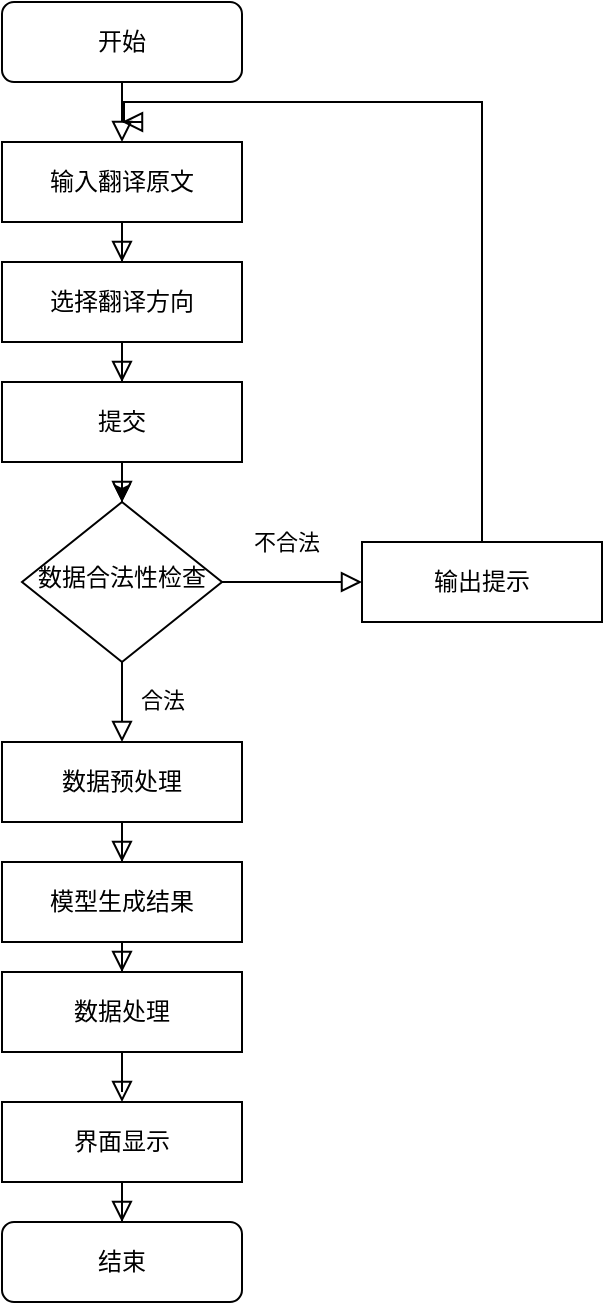 <mxfile version="21.3.2" type="github" pages="4">
  <diagram id="C5RBs43oDa-KdzZeNtuy" name="Page-1">
    <mxGraphModel dx="611" dy="836" grid="1" gridSize="10" guides="1" tooltips="1" connect="1" arrows="1" fold="1" page="1" pageScale="1" pageWidth="827" pageHeight="1169" math="0" shadow="0">
      <root>
        <mxCell id="WIyWlLk6GJQsqaUBKTNV-0" />
        <mxCell id="WIyWlLk6GJQsqaUBKTNV-1" parent="WIyWlLk6GJQsqaUBKTNV-0" />
        <mxCell id="1wpc4b6oKfYbPvFzZ_pv-2" value="" style="edgeStyle=orthogonalEdgeStyle;rounded=0;orthogonalLoop=1;jettySize=auto;html=1;labelBackgroundColor=none;endArrow=block;endFill=0;endSize=8;strokeWidth=1;shadow=0;" edge="1" parent="WIyWlLk6GJQsqaUBKTNV-1" source="WIyWlLk6GJQsqaUBKTNV-3" target="1wpc4b6oKfYbPvFzZ_pv-1">
          <mxGeometry relative="1" as="geometry" />
        </mxCell>
        <mxCell id="WIyWlLk6GJQsqaUBKTNV-3" value="&lt;font face=&quot;Verdana&quot;&gt;开始&lt;/font&gt;" style="rounded=1;whiteSpace=wrap;html=1;fontSize=12;glass=0;strokeWidth=1;shadow=0;" parent="WIyWlLk6GJQsqaUBKTNV-1" vertex="1">
          <mxGeometry x="160" y="80" width="120" height="40" as="geometry" />
        </mxCell>
        <mxCell id="WIyWlLk6GJQsqaUBKTNV-8" value="合法" style="rounded=0;html=1;jettySize=auto;orthogonalLoop=1;fontSize=11;endArrow=block;endFill=0;endSize=8;strokeWidth=1;shadow=0;labelBackgroundColor=none;edgeStyle=orthogonalEdgeStyle;entryX=0.5;entryY=0;entryDx=0;entryDy=0;" parent="WIyWlLk6GJQsqaUBKTNV-1" source="WIyWlLk6GJQsqaUBKTNV-10" target="1wpc4b6oKfYbPvFzZ_pv-11" edge="1">
          <mxGeometry x="-0.059" y="20" relative="1" as="geometry">
            <mxPoint as="offset" />
          </mxGeometry>
        </mxCell>
        <mxCell id="WIyWlLk6GJQsqaUBKTNV-9" value="不合法" style="edgeStyle=orthogonalEdgeStyle;rounded=0;html=1;jettySize=auto;orthogonalLoop=1;fontSize=11;endArrow=block;endFill=0;endSize=8;strokeWidth=1;shadow=0;labelBackgroundColor=none;" parent="WIyWlLk6GJQsqaUBKTNV-1" source="WIyWlLk6GJQsqaUBKTNV-10" target="WIyWlLk6GJQsqaUBKTNV-12" edge="1">
          <mxGeometry x="-0.091" y="20" relative="1" as="geometry">
            <mxPoint as="offset" />
          </mxGeometry>
        </mxCell>
        <mxCell id="WIyWlLk6GJQsqaUBKTNV-10" value="&lt;font face=&quot;Verdana&quot;&gt;数据合法性检查&lt;/font&gt;" style="rhombus;whiteSpace=wrap;html=1;shadow=0;fontFamily=Helvetica;fontSize=12;align=center;strokeWidth=1;spacing=6;spacingTop=-4;" parent="WIyWlLk6GJQsqaUBKTNV-1" vertex="1">
          <mxGeometry x="170" y="330" width="100" height="80" as="geometry" />
        </mxCell>
        <mxCell id="WIyWlLk6GJQsqaUBKTNV-11" value="&lt;font face=&quot;Verdana&quot;&gt;结束&lt;/font&gt;" style="rounded=1;whiteSpace=wrap;html=1;fontSize=12;glass=0;strokeWidth=1;shadow=0;" parent="WIyWlLk6GJQsqaUBKTNV-1" vertex="1">
          <mxGeometry x="160" y="690" width="120" height="40" as="geometry" />
        </mxCell>
        <mxCell id="1wpc4b6oKfYbPvFzZ_pv-21" style="edgeStyle=orthogonalEdgeStyle;rounded=0;orthogonalLoop=1;jettySize=auto;html=1;labelBackgroundColor=none;endArrow=block;endFill=0;endSize=8;strokeWidth=1;shadow=0;" edge="1" parent="WIyWlLk6GJQsqaUBKTNV-1" source="WIyWlLk6GJQsqaUBKTNV-12">
          <mxGeometry relative="1" as="geometry">
            <mxPoint x="220" y="140" as="targetPoint" />
            <Array as="points">
              <mxPoint x="400" y="130" />
              <mxPoint x="221" y="130" />
              <mxPoint x="221" y="140" />
            </Array>
          </mxGeometry>
        </mxCell>
        <mxCell id="WIyWlLk6GJQsqaUBKTNV-12" value="输出提示" style="rounded=0;whiteSpace=wrap;html=1;fontSize=12;glass=0;strokeWidth=1;shadow=0;" parent="WIyWlLk6GJQsqaUBKTNV-1" vertex="1">
          <mxGeometry x="340" y="350" width="120" height="40" as="geometry" />
        </mxCell>
        <mxCell id="1wpc4b6oKfYbPvFzZ_pv-8" value="" style="edgeStyle=orthogonalEdgeStyle;rounded=0;orthogonalLoop=1;jettySize=auto;html=1;labelBackgroundColor=none;endArrow=block;endFill=0;endSize=8;strokeWidth=1;shadow=0;" edge="1" parent="WIyWlLk6GJQsqaUBKTNV-1" source="1wpc4b6oKfYbPvFzZ_pv-1" target="1wpc4b6oKfYbPvFzZ_pv-3">
          <mxGeometry relative="1" as="geometry" />
        </mxCell>
        <mxCell id="1wpc4b6oKfYbPvFzZ_pv-1" value="&lt;font face=&quot;Verdana&quot;&gt;输入翻译原文&lt;/font&gt;" style="rounded=0;whiteSpace=wrap;html=1;" vertex="1" parent="WIyWlLk6GJQsqaUBKTNV-1">
          <mxGeometry x="160" y="150" width="120" height="40" as="geometry" />
        </mxCell>
        <mxCell id="1wpc4b6oKfYbPvFzZ_pv-9" value="" style="edgeStyle=orthogonalEdgeStyle;rounded=0;orthogonalLoop=1;jettySize=auto;html=1;labelBackgroundColor=none;endArrow=block;endFill=0;endSize=8;strokeWidth=1;shadow=0;" edge="1" parent="WIyWlLk6GJQsqaUBKTNV-1" source="1wpc4b6oKfYbPvFzZ_pv-3" target="1wpc4b6oKfYbPvFzZ_pv-4">
          <mxGeometry relative="1" as="geometry" />
        </mxCell>
        <mxCell id="1wpc4b6oKfYbPvFzZ_pv-3" value="&lt;font face=&quot;Verdana&quot;&gt;选择翻译方向&lt;/font&gt;" style="rounded=0;whiteSpace=wrap;html=1;" vertex="1" parent="WIyWlLk6GJQsqaUBKTNV-1">
          <mxGeometry x="160" y="210" width="120" height="40" as="geometry" />
        </mxCell>
        <mxCell id="1wpc4b6oKfYbPvFzZ_pv-10" value="" style="edgeStyle=orthogonalEdgeStyle;rounded=0;orthogonalLoop=1;jettySize=auto;html=1;" edge="1" parent="WIyWlLk6GJQsqaUBKTNV-1" source="1wpc4b6oKfYbPvFzZ_pv-4" target="WIyWlLk6GJQsqaUBKTNV-10">
          <mxGeometry relative="1" as="geometry" />
        </mxCell>
        <mxCell id="1wpc4b6oKfYbPvFzZ_pv-12" value="" style="edgeStyle=orthogonalEdgeStyle;rounded=0;orthogonalLoop=1;jettySize=auto;html=1;labelBackgroundColor=none;endArrow=block;endFill=0;endSize=8;strokeWidth=1;shadow=0;" edge="1" parent="WIyWlLk6GJQsqaUBKTNV-1" source="1wpc4b6oKfYbPvFzZ_pv-4" target="WIyWlLk6GJQsqaUBKTNV-10">
          <mxGeometry relative="1" as="geometry" />
        </mxCell>
        <mxCell id="1wpc4b6oKfYbPvFzZ_pv-4" value="&lt;font face=&quot;Verdana&quot;&gt;提交&lt;/font&gt;" style="rounded=0;whiteSpace=wrap;html=1;" vertex="1" parent="WIyWlLk6GJQsqaUBKTNV-1">
          <mxGeometry x="160" y="270" width="120" height="40" as="geometry" />
        </mxCell>
        <mxCell id="1wpc4b6oKfYbPvFzZ_pv-16" value="" style="edgeStyle=orthogonalEdgeStyle;rounded=0;orthogonalLoop=1;jettySize=auto;html=1;labelBackgroundColor=none;endArrow=block;endFill=0;endSize=8;strokeWidth=1;shadow=0;" edge="1" parent="WIyWlLk6GJQsqaUBKTNV-1" source="1wpc4b6oKfYbPvFzZ_pv-11" target="1wpc4b6oKfYbPvFzZ_pv-13">
          <mxGeometry relative="1" as="geometry" />
        </mxCell>
        <mxCell id="1wpc4b6oKfYbPvFzZ_pv-11" value="&lt;font face=&quot;Verdana&quot;&gt;数据预处理&lt;/font&gt;" style="rounded=0;whiteSpace=wrap;html=1;" vertex="1" parent="WIyWlLk6GJQsqaUBKTNV-1">
          <mxGeometry x="160" y="450" width="120" height="40" as="geometry" />
        </mxCell>
        <mxCell id="1wpc4b6oKfYbPvFzZ_pv-17" value="" style="edgeStyle=orthogonalEdgeStyle;rounded=0;orthogonalLoop=1;jettySize=auto;html=1;labelBackgroundColor=none;endArrow=block;endFill=0;endSize=8;strokeWidth=1;shadow=0;" edge="1" parent="WIyWlLk6GJQsqaUBKTNV-1" source="1wpc4b6oKfYbPvFzZ_pv-13" target="1wpc4b6oKfYbPvFzZ_pv-14">
          <mxGeometry relative="1" as="geometry" />
        </mxCell>
        <mxCell id="1wpc4b6oKfYbPvFzZ_pv-13" value="&lt;font face=&quot;Verdana&quot;&gt;模型生成结果&lt;/font&gt;" style="rounded=0;whiteSpace=wrap;html=1;" vertex="1" parent="WIyWlLk6GJQsqaUBKTNV-1">
          <mxGeometry x="160" y="510" width="120" height="40" as="geometry" />
        </mxCell>
        <mxCell id="1wpc4b6oKfYbPvFzZ_pv-18" value="" style="edgeStyle=orthogonalEdgeStyle;rounded=0;orthogonalLoop=1;jettySize=auto;html=1;labelBackgroundColor=none;endArrow=block;endFill=0;endSize=8;strokeWidth=1;shadow=0;" edge="1" parent="WIyWlLk6GJQsqaUBKTNV-1" source="1wpc4b6oKfYbPvFzZ_pv-14" target="1wpc4b6oKfYbPvFzZ_pv-15">
          <mxGeometry relative="1" as="geometry" />
        </mxCell>
        <mxCell id="1wpc4b6oKfYbPvFzZ_pv-14" value="&lt;font face=&quot;Verdana&quot;&gt;数据处理&lt;/font&gt;" style="rounded=0;whiteSpace=wrap;html=1;" vertex="1" parent="WIyWlLk6GJQsqaUBKTNV-1">
          <mxGeometry x="160" y="565" width="120" height="40" as="geometry" />
        </mxCell>
        <mxCell id="1wpc4b6oKfYbPvFzZ_pv-19" value="" style="edgeStyle=orthogonalEdgeStyle;rounded=0;orthogonalLoop=1;jettySize=auto;html=1;labelBackgroundColor=none;endArrow=block;endFill=0;endSize=8;strokeWidth=1;shadow=0;" edge="1" parent="WIyWlLk6GJQsqaUBKTNV-1" source="1wpc4b6oKfYbPvFzZ_pv-15" target="WIyWlLk6GJQsqaUBKTNV-11">
          <mxGeometry relative="1" as="geometry" />
        </mxCell>
        <mxCell id="1wpc4b6oKfYbPvFzZ_pv-15" value="&lt;font face=&quot;Verdana&quot;&gt;界面显示&lt;/font&gt;" style="rounded=0;whiteSpace=wrap;html=1;" vertex="1" parent="WIyWlLk6GJQsqaUBKTNV-1">
          <mxGeometry x="160" y="630" width="120" height="40" as="geometry" />
        </mxCell>
      </root>
    </mxGraphModel>
  </diagram>
  <diagram id="z-qYW6iaBbNT0ISXfdWd" name="第 2 页">
    <mxGraphModel dx="1571" dy="834" grid="1" gridSize="10" guides="1" tooltips="1" connect="1" arrows="1" fold="1" page="1" pageScale="1" pageWidth="827" pageHeight="1169" math="0" shadow="0">
      <root>
        <mxCell id="0" />
        <mxCell id="1" parent="0" />
        <mxCell id="cFAKbVm8DVI41iJE6gYe-1" value="" style="edgeStyle=orthogonalEdgeStyle;rounded=0;orthogonalLoop=1;jettySize=auto;html=1;labelBackgroundColor=none;endArrow=block;endFill=0;endSize=8;strokeWidth=1;shadow=0;" edge="1" parent="1" source="cFAKbVm8DVI41iJE6gYe-2" target="cFAKbVm8DVI41iJE6gYe-10">
          <mxGeometry relative="1" as="geometry" />
        </mxCell>
        <mxCell id="cFAKbVm8DVI41iJE6gYe-2" value="&lt;font face=&quot;Verdana&quot;&gt;开始&lt;/font&gt;" style="rounded=1;whiteSpace=wrap;html=1;fontSize=12;glass=0;strokeWidth=1;shadow=0;" vertex="1" parent="1">
          <mxGeometry x="450" y="100" width="120" height="40" as="geometry" />
        </mxCell>
        <mxCell id="cFAKbVm8DVI41iJE6gYe-3" value="Y" style="rounded=0;html=1;jettySize=auto;orthogonalLoop=1;fontSize=11;endArrow=block;endFill=0;endSize=8;strokeWidth=1;shadow=0;labelBackgroundColor=none;edgeStyle=orthogonalEdgeStyle;entryX=0.5;entryY=0;entryDx=0;entryDy=0;" edge="1" parent="1" source="cFAKbVm8DVI41iJE6gYe-5" target="cFAKbVm8DVI41iJE6gYe-17">
          <mxGeometry x="-0.733" y="20" relative="1" as="geometry">
            <mxPoint as="offset" />
          </mxGeometry>
        </mxCell>
        <mxCell id="cFAKbVm8DVI41iJE6gYe-4" value="N" style="edgeStyle=orthogonalEdgeStyle;rounded=0;html=1;jettySize=auto;orthogonalLoop=1;fontSize=11;endArrow=block;endFill=0;endSize=8;strokeWidth=1;shadow=0;labelBackgroundColor=none;" edge="1" parent="1" source="cFAKbVm8DVI41iJE6gYe-5" target="cFAKbVm8DVI41iJE6gYe-8">
          <mxGeometry x="-0.727" y="10" relative="1" as="geometry">
            <mxPoint as="offset" />
            <Array as="points">
              <mxPoint x="690" y="280" />
            </Array>
          </mxGeometry>
        </mxCell>
        <mxCell id="cFAKbVm8DVI41iJE6gYe-5" value="&lt;font face=&quot;Verdana&quot;&gt;获取内容成功&lt;/font&gt;" style="rhombus;whiteSpace=wrap;html=1;shadow=0;fontFamily=Helvetica;fontSize=12;align=center;strokeWidth=1;spacing=6;spacingTop=-4;" vertex="1" parent="1">
          <mxGeometry x="460" y="240" width="100" height="80" as="geometry" />
        </mxCell>
        <mxCell id="cFAKbVm8DVI41iJE6gYe-6" value="&lt;font face=&quot;Verdana&quot;&gt;结束&lt;/font&gt;" style="rounded=1;whiteSpace=wrap;html=1;fontSize=12;glass=0;strokeWidth=1;shadow=0;" vertex="1" parent="1">
          <mxGeometry x="310" y="630" width="120" height="40" as="geometry" />
        </mxCell>
        <mxCell id="cFAKbVm8DVI41iJE6gYe-8" value="抛出异常" style="rounded=0;whiteSpace=wrap;html=1;fontSize=12;glass=0;strokeWidth=1;shadow=0;" vertex="1" parent="1">
          <mxGeometry x="590" y="260" width="120" height="40" as="geometry" />
        </mxCell>
        <mxCell id="cFAKbVm8DVI41iJE6gYe-9" value="" style="edgeStyle=orthogonalEdgeStyle;rounded=0;orthogonalLoop=1;jettySize=auto;html=1;labelBackgroundColor=none;endArrow=block;endFill=0;endSize=8;strokeWidth=1;shadow=0;entryX=0.5;entryY=0;entryDx=0;entryDy=0;" edge="1" parent="1" source="cFAKbVm8DVI41iJE6gYe-10" target="cFAKbVm8DVI41iJE6gYe-5">
          <mxGeometry relative="1" as="geometry">
            <mxPoint x="510" y="230" as="targetPoint" />
          </mxGeometry>
        </mxCell>
        <mxCell id="cFAKbVm8DVI41iJE6gYe-10" value="&lt;font face=&quot;Verdana&quot;&gt;获取网页索引页面URL&lt;/font&gt;" style="rounded=0;whiteSpace=wrap;html=1;" vertex="1" parent="1">
          <mxGeometry x="450" y="170" width="120" height="40" as="geometry" />
        </mxCell>
        <mxCell id="cFAKbVm8DVI41iJE6gYe-17" value="&lt;font face=&quot;Verdana&quot;&gt;解析HTML页面&lt;/font&gt;" style="rounded=0;whiteSpace=wrap;html=1;" vertex="1" parent="1">
          <mxGeometry x="450" y="360" width="120" height="40" as="geometry" />
        </mxCell>
        <mxCell id="cFAKbVm8DVI41iJE6gYe-21" value="&lt;font face=&quot;Verdana&quot;&gt;保存语料数据URl，写入url.txt文件&lt;/font&gt;" style="rounded=0;whiteSpace=wrap;html=1;" vertex="1" parent="1">
          <mxGeometry x="310" y="450" width="120" height="40" as="geometry" />
        </mxCell>
        <mxCell id="oZKQpc4h-YveDZ9dTAUd-4" value="Y" style="rounded=0;html=1;jettySize=auto;orthogonalLoop=1;fontSize=11;endArrow=block;endFill=0;endSize=8;strokeWidth=1;shadow=0;labelBackgroundColor=none;edgeStyle=orthogonalEdgeStyle;entryX=1;entryY=0.5;entryDx=0;entryDy=0;" edge="1" parent="1" source="oZKQpc4h-YveDZ9dTAUd-6" target="cFAKbVm8DVI41iJE6gYe-21">
          <mxGeometry x="-0.733" y="20" relative="1" as="geometry">
            <mxPoint as="offset" />
            <mxPoint x="510" y="550" as="targetPoint" />
          </mxGeometry>
        </mxCell>
        <mxCell id="oZKQpc4h-YveDZ9dTAUd-5" value="N" style="edgeStyle=orthogonalEdgeStyle;rounded=0;html=1;jettySize=auto;orthogonalLoop=1;fontSize=11;endArrow=block;endFill=0;endSize=8;strokeWidth=1;shadow=0;labelBackgroundColor=none;" edge="1" parent="1" source="oZKQpc4h-YveDZ9dTAUd-6" target="oZKQpc4h-YveDZ9dTAUd-7">
          <mxGeometry x="-0.727" y="10" relative="1" as="geometry">
            <mxPoint as="offset" />
            <Array as="points">
              <mxPoint x="690" y="490" />
            </Array>
          </mxGeometry>
        </mxCell>
        <mxCell id="oZKQpc4h-YveDZ9dTAUd-6" value="&lt;font face=&quot;Verdana&quot;&gt;解析成功&lt;/font&gt;" style="rhombus;whiteSpace=wrap;html=1;shadow=0;fontFamily=Helvetica;fontSize=12;align=center;strokeWidth=1;spacing=6;spacingTop=-4;" vertex="1" parent="1">
          <mxGeometry x="460" y="430" width="100" height="80" as="geometry" />
        </mxCell>
        <mxCell id="oZKQpc4h-YveDZ9dTAUd-10" style="edgeStyle=orthogonalEdgeStyle;rounded=0;orthogonalLoop=1;jettySize=auto;html=1;entryX=1;entryY=0.5;entryDx=0;entryDy=0;labelBackgroundColor=none;endArrow=block;endFill=0;endSize=8;strokeWidth=1;shadow=0;" edge="1" parent="1" source="oZKQpc4h-YveDZ9dTAUd-7" target="cFAKbVm8DVI41iJE6gYe-17">
          <mxGeometry relative="1" as="geometry">
            <mxPoint x="650" y="380" as="targetPoint" />
            <Array as="points">
              <mxPoint x="650" y="380" />
            </Array>
          </mxGeometry>
        </mxCell>
        <mxCell id="oZKQpc4h-YveDZ9dTAUd-7" value="继续" style="rounded=0;whiteSpace=wrap;html=1;fontSize=12;glass=0;strokeWidth=1;shadow=0;" vertex="1" parent="1">
          <mxGeometry x="590" y="450" width="120" height="40" as="geometry" />
        </mxCell>
        <mxCell id="oZKQpc4h-YveDZ9dTAUd-8" value="" style="edgeStyle=orthogonalEdgeStyle;rounded=0;orthogonalLoop=1;jettySize=auto;html=1;labelBackgroundColor=none;endArrow=block;endFill=0;endSize=8;strokeWidth=1;shadow=0;entryX=0.5;entryY=0;entryDx=0;entryDy=0;exitX=0.5;exitY=1;exitDx=0;exitDy=0;" edge="1" parent="1" target="oZKQpc4h-YveDZ9dTAUd-6" source="cFAKbVm8DVI41iJE6gYe-17">
          <mxGeometry relative="1" as="geometry">
            <mxPoint x="510" y="420" as="sourcePoint" />
            <mxPoint x="510" y="440" as="targetPoint" />
          </mxGeometry>
        </mxCell>
        <mxCell id="oZKQpc4h-YveDZ9dTAUd-14" value="索引获取结束" style="rhombus;whiteSpace=wrap;html=1;shadow=0;fontFamily=Helvetica;fontSize=12;align=center;strokeWidth=1;spacing=6;spacingTop=-4;" vertex="1" parent="1">
          <mxGeometry x="320" y="520" width="100" height="80" as="geometry" />
        </mxCell>
        <mxCell id="oZKQpc4h-YveDZ9dTAUd-16" value="" style="edgeStyle=orthogonalEdgeStyle;rounded=0;orthogonalLoop=1;jettySize=auto;html=1;labelBackgroundColor=none;endArrow=block;endFill=0;endSize=8;strokeWidth=1;shadow=0;entryX=0.5;entryY=0;entryDx=0;entryDy=0;exitX=0.5;exitY=1;exitDx=0;exitDy=0;" edge="1" parent="1" target="oZKQpc4h-YveDZ9dTAUd-14" source="cFAKbVm8DVI41iJE6gYe-21">
          <mxGeometry relative="1" as="geometry">
            <mxPoint x="510" y="590" as="sourcePoint" />
            <mxPoint x="510" y="610" as="targetPoint" />
          </mxGeometry>
        </mxCell>
        <mxCell id="oZKQpc4h-YveDZ9dTAUd-18" value="N" style="edgeStyle=orthogonalEdgeStyle;rounded=0;html=1;jettySize=auto;orthogonalLoop=1;fontSize=11;endArrow=block;endFill=0;endSize=8;strokeWidth=1;shadow=0;labelBackgroundColor=none;exitX=0;exitY=0.5;exitDx=0;exitDy=0;entryX=0;entryY=0.5;entryDx=0;entryDy=0;" edge="1" parent="1" source="oZKQpc4h-YveDZ9dTAUd-14" target="cFAKbVm8DVI41iJE6gYe-10">
          <mxGeometry x="-0.906" y="-10" relative="1" as="geometry">
            <mxPoint as="offset" />
            <mxPoint x="300" y="650" as="sourcePoint" />
            <mxPoint x="330" y="660" as="targetPoint" />
            <Array as="points">
              <mxPoint x="230" y="560" />
              <mxPoint x="230" y="190" />
            </Array>
          </mxGeometry>
        </mxCell>
        <mxCell id="oZKQpc4h-YveDZ9dTAUd-21" value="Y" style="rounded=0;html=1;jettySize=auto;orthogonalLoop=1;fontSize=11;endArrow=block;endFill=0;endSize=8;strokeWidth=1;shadow=0;labelBackgroundColor=none;edgeStyle=orthogonalEdgeStyle;entryX=0.5;entryY=0;entryDx=0;entryDy=0;exitX=0.5;exitY=1;exitDx=0;exitDy=0;" edge="1" parent="1" source="oZKQpc4h-YveDZ9dTAUd-14" target="cFAKbVm8DVI41iJE6gYe-6">
          <mxGeometry x="-0.333" y="10" relative="1" as="geometry">
            <mxPoint as="offset" />
            <mxPoint x="440" y="590" as="targetPoint" />
            <mxPoint x="470" y="590" as="sourcePoint" />
          </mxGeometry>
        </mxCell>
      </root>
    </mxGraphModel>
  </diagram>
  <diagram id="VmN9ao_mRsw0qT-0DE2I" name="第 3 页">
    <mxGraphModel dx="1480" dy="834" grid="1" gridSize="10" guides="1" tooltips="1" connect="1" arrows="1" fold="1" page="1" pageScale="1" pageWidth="827" pageHeight="1169" math="0" shadow="0">
      <root>
        <mxCell id="0" />
        <mxCell id="1" parent="0" />
        <mxCell id="AcI2kENpH3cSy3Bq3MNb-1" value="" style="edgeStyle=orthogonalEdgeStyle;rounded=0;orthogonalLoop=1;jettySize=auto;html=1;labelBackgroundColor=none;endArrow=block;endFill=0;endSize=8;strokeWidth=1;shadow=0;" edge="1" parent="1" source="AcI2kENpH3cSy3Bq3MNb-2" target="AcI2kENpH3cSy3Bq3MNb-9">
          <mxGeometry relative="1" as="geometry" />
        </mxCell>
        <mxCell id="AcI2kENpH3cSy3Bq3MNb-2" value="&lt;font face=&quot;Verdana&quot;&gt;开始&lt;/font&gt;" style="rounded=1;whiteSpace=wrap;html=1;fontSize=12;glass=0;strokeWidth=1;shadow=0;" vertex="1" parent="1">
          <mxGeometry x="450" y="100" width="120" height="40" as="geometry" />
        </mxCell>
        <mxCell id="AcI2kENpH3cSy3Bq3MNb-3" value="Y" style="rounded=0;html=1;jettySize=auto;orthogonalLoop=1;fontSize=11;endArrow=block;endFill=0;endSize=8;strokeWidth=1;shadow=0;labelBackgroundColor=none;edgeStyle=orthogonalEdgeStyle;entryX=0.5;entryY=0;entryDx=0;entryDy=0;" edge="1" parent="1" source="AcI2kENpH3cSy3Bq3MNb-5" target="AcI2kENpH3cSy3Bq3MNb-10">
          <mxGeometry x="-0.733" y="20" relative="1" as="geometry">
            <mxPoint as="offset" />
          </mxGeometry>
        </mxCell>
        <mxCell id="AcI2kENpH3cSy3Bq3MNb-4" value="N" style="edgeStyle=orthogonalEdgeStyle;rounded=0;html=1;jettySize=auto;orthogonalLoop=1;fontSize=11;endArrow=block;endFill=0;endSize=8;strokeWidth=1;shadow=0;labelBackgroundColor=none;" edge="1" parent="1" source="AcI2kENpH3cSy3Bq3MNb-5" target="AcI2kENpH3cSy3Bq3MNb-7">
          <mxGeometry x="-0.727" y="10" relative="1" as="geometry">
            <mxPoint as="offset" />
            <Array as="points">
              <mxPoint x="690" y="280" />
            </Array>
          </mxGeometry>
        </mxCell>
        <mxCell id="AcI2kENpH3cSy3Bq3MNb-5" value="&lt;font face=&quot;Verdana&quot;&gt;获取内容成功&lt;/font&gt;" style="rhombus;whiteSpace=wrap;html=1;shadow=0;fontFamily=Helvetica;fontSize=12;align=center;strokeWidth=1;spacing=6;spacingTop=-4;" vertex="1" parent="1">
          <mxGeometry x="460" y="240" width="100" height="80" as="geometry" />
        </mxCell>
        <mxCell id="AcI2kENpH3cSy3Bq3MNb-6" value="&lt;font face=&quot;Verdana&quot;&gt;结束&lt;/font&gt;" style="rounded=1;whiteSpace=wrap;html=1;fontSize=12;glass=0;strokeWidth=1;shadow=0;" vertex="1" parent="1">
          <mxGeometry x="140" y="650" width="120" height="40" as="geometry" />
        </mxCell>
        <mxCell id="AcI2kENpH3cSy3Bq3MNb-7" value="抛出异常" style="rounded=0;whiteSpace=wrap;html=1;fontSize=12;glass=0;strokeWidth=1;shadow=0;" vertex="1" parent="1">
          <mxGeometry x="590" y="260" width="120" height="40" as="geometry" />
        </mxCell>
        <mxCell id="AcI2kENpH3cSy3Bq3MNb-8" value="" style="edgeStyle=orthogonalEdgeStyle;rounded=0;orthogonalLoop=1;jettySize=auto;html=1;labelBackgroundColor=none;endArrow=block;endFill=0;endSize=8;strokeWidth=1;shadow=0;entryX=0.5;entryY=0;entryDx=0;entryDy=0;" edge="1" parent="1" source="AcI2kENpH3cSy3Bq3MNb-9" target="AcI2kENpH3cSy3Bq3MNb-5">
          <mxGeometry relative="1" as="geometry">
            <mxPoint x="510" y="230" as="targetPoint" />
          </mxGeometry>
        </mxCell>
        <mxCell id="AcI2kENpH3cSy3Bq3MNb-9" value="&lt;font face=&quot;Verdana&quot;&gt;读文件url.txt，获取语料数据页面URL&lt;/font&gt;" style="rounded=0;whiteSpace=wrap;html=1;" vertex="1" parent="1">
          <mxGeometry x="450" y="170" width="120" height="40" as="geometry" />
        </mxCell>
        <mxCell id="AcI2kENpH3cSy3Bq3MNb-10" value="&lt;font face=&quot;Verdana&quot;&gt;解析HTML页面&lt;/font&gt;" style="rounded=0;whiteSpace=wrap;html=1;" vertex="1" parent="1">
          <mxGeometry x="450" y="360" width="120" height="40" as="geometry" />
        </mxCell>
        <mxCell id="AcI2kENpH3cSy3Bq3MNb-27" value="" style="edgeStyle=orthogonalEdgeStyle;rounded=0;orthogonalLoop=1;jettySize=auto;html=1;labelBackgroundColor=none;endArrow=block;endFill=0;endSize=8;strokeWidth=1;shadow=0;" edge="1" parent="1" source="AcI2kENpH3cSy3Bq3MNb-11" target="AcI2kENpH3cSy3Bq3MNb-25">
          <mxGeometry relative="1" as="geometry" />
        </mxCell>
        <mxCell id="AcI2kENpH3cSy3Bq3MNb-11" value="&lt;font face=&quot;Verdana&quot;&gt;使用Beautiful Soup库定位正文内容&lt;/font&gt;" style="rounded=0;whiteSpace=wrap;html=1;" vertex="1" parent="1">
          <mxGeometry x="310" y="450" width="120" height="40" as="geometry" />
        </mxCell>
        <mxCell id="AcI2kENpH3cSy3Bq3MNb-12" value="Y" style="rounded=0;html=1;jettySize=auto;orthogonalLoop=1;fontSize=11;endArrow=block;endFill=0;endSize=8;strokeWidth=1;shadow=0;labelBackgroundColor=none;edgeStyle=orthogonalEdgeStyle;entryX=1;entryY=0.5;entryDx=0;entryDy=0;" edge="1" parent="1" source="AcI2kENpH3cSy3Bq3MNb-14" target="AcI2kENpH3cSy3Bq3MNb-11">
          <mxGeometry x="-0.733" y="20" relative="1" as="geometry">
            <mxPoint as="offset" />
            <mxPoint x="510" y="550" as="targetPoint" />
          </mxGeometry>
        </mxCell>
        <mxCell id="AcI2kENpH3cSy3Bq3MNb-13" value="N" style="edgeStyle=orthogonalEdgeStyle;rounded=0;html=1;jettySize=auto;orthogonalLoop=1;fontSize=11;endArrow=block;endFill=0;endSize=8;strokeWidth=1;shadow=0;labelBackgroundColor=none;" edge="1" parent="1" source="AcI2kENpH3cSy3Bq3MNb-14" target="AcI2kENpH3cSy3Bq3MNb-16">
          <mxGeometry x="-0.727" y="10" relative="1" as="geometry">
            <mxPoint as="offset" />
            <Array as="points">
              <mxPoint x="690" y="490" />
            </Array>
          </mxGeometry>
        </mxCell>
        <mxCell id="AcI2kENpH3cSy3Bq3MNb-14" value="&lt;font face=&quot;Verdana&quot;&gt;解析成功&lt;/font&gt;" style="rhombus;whiteSpace=wrap;html=1;shadow=0;fontFamily=Helvetica;fontSize=12;align=center;strokeWidth=1;spacing=6;spacingTop=-4;" vertex="1" parent="1">
          <mxGeometry x="460" y="430" width="100" height="80" as="geometry" />
        </mxCell>
        <mxCell id="AcI2kENpH3cSy3Bq3MNb-15" style="edgeStyle=orthogonalEdgeStyle;rounded=0;orthogonalLoop=1;jettySize=auto;html=1;entryX=1;entryY=0.5;entryDx=0;entryDy=0;labelBackgroundColor=none;endArrow=block;endFill=0;endSize=8;strokeWidth=1;shadow=0;" edge="1" parent="1" source="AcI2kENpH3cSy3Bq3MNb-16" target="AcI2kENpH3cSy3Bq3MNb-10">
          <mxGeometry relative="1" as="geometry">
            <mxPoint x="650" y="380" as="targetPoint" />
            <Array as="points">
              <mxPoint x="650" y="380" />
            </Array>
          </mxGeometry>
        </mxCell>
        <mxCell id="AcI2kENpH3cSy3Bq3MNb-16" value="继续" style="rounded=0;whiteSpace=wrap;html=1;fontSize=12;glass=0;strokeWidth=1;shadow=0;" vertex="1" parent="1">
          <mxGeometry x="590" y="450" width="120" height="40" as="geometry" />
        </mxCell>
        <mxCell id="AcI2kENpH3cSy3Bq3MNb-17" value="" style="edgeStyle=orthogonalEdgeStyle;rounded=0;orthogonalLoop=1;jettySize=auto;html=1;labelBackgroundColor=none;endArrow=block;endFill=0;endSize=8;strokeWidth=1;shadow=0;entryX=0.5;entryY=0;entryDx=0;entryDy=0;exitX=0.5;exitY=1;exitDx=0;exitDy=0;" edge="1" parent="1" source="AcI2kENpH3cSy3Bq3MNb-10" target="AcI2kENpH3cSy3Bq3MNb-14">
          <mxGeometry relative="1" as="geometry">
            <mxPoint x="510" y="420" as="sourcePoint" />
            <mxPoint x="510" y="440" as="targetPoint" />
          </mxGeometry>
        </mxCell>
        <mxCell id="AcI2kENpH3cSy3Bq3MNb-18" value="URL获取结束" style="rhombus;whiteSpace=wrap;html=1;shadow=0;fontFamily=Helvetica;fontSize=12;align=center;strokeWidth=1;spacing=6;spacingTop=-4;" vertex="1" parent="1">
          <mxGeometry x="150" y="540" width="100" height="80" as="geometry" />
        </mxCell>
        <mxCell id="AcI2kENpH3cSy3Bq3MNb-19" value="" style="edgeStyle=orthogonalEdgeStyle;rounded=0;orthogonalLoop=1;jettySize=auto;html=1;labelBackgroundColor=none;endArrow=block;endFill=0;endSize=8;strokeWidth=1;shadow=0;entryX=0.5;entryY=0;entryDx=0;entryDy=0;exitX=0.5;exitY=1;exitDx=0;exitDy=0;" edge="1" parent="1" source="AcI2kENpH3cSy3Bq3MNb-25" target="AcI2kENpH3cSy3Bq3MNb-18">
          <mxGeometry relative="1" as="geometry">
            <mxPoint x="110" y="470" as="sourcePoint" />
            <mxPoint x="510" y="610" as="targetPoint" />
          </mxGeometry>
        </mxCell>
        <mxCell id="AcI2kENpH3cSy3Bq3MNb-20" value="N" style="edgeStyle=orthogonalEdgeStyle;rounded=0;html=1;jettySize=auto;orthogonalLoop=1;fontSize=11;endArrow=block;endFill=0;endSize=8;strokeWidth=1;shadow=0;labelBackgroundColor=none;exitX=0;exitY=0.5;exitDx=0;exitDy=0;entryX=0;entryY=0.5;entryDx=0;entryDy=0;" edge="1" parent="1" source="AcI2kENpH3cSy3Bq3MNb-18" target="AcI2kENpH3cSy3Bq3MNb-9">
          <mxGeometry x="-0.906" y="-10" relative="1" as="geometry">
            <mxPoint as="offset" />
            <mxPoint x="300" y="650" as="sourcePoint" />
            <mxPoint x="330" y="660" as="targetPoint" />
            <Array as="points">
              <mxPoint x="10" y="580" />
              <mxPoint x="10" y="190" />
            </Array>
          </mxGeometry>
        </mxCell>
        <mxCell id="AcI2kENpH3cSy3Bq3MNb-21" value="Y" style="rounded=0;html=1;jettySize=auto;orthogonalLoop=1;fontSize=11;endArrow=block;endFill=0;endSize=8;strokeWidth=1;shadow=0;labelBackgroundColor=none;edgeStyle=orthogonalEdgeStyle;entryX=0.5;entryY=0;entryDx=0;entryDy=0;exitX=0.5;exitY=1;exitDx=0;exitDy=0;" edge="1" parent="1" source="AcI2kENpH3cSy3Bq3MNb-18" target="AcI2kENpH3cSy3Bq3MNb-6">
          <mxGeometry x="-0.333" y="10" relative="1" as="geometry">
            <mxPoint as="offset" />
            <mxPoint x="440" y="590" as="targetPoint" />
            <mxPoint x="470" y="590" as="sourcePoint" />
          </mxGeometry>
        </mxCell>
        <mxCell id="AcI2kENpH3cSy3Bq3MNb-25" value="&lt;font face=&quot;Verdana&quot;&gt;使用re库获取语料数据并分别写入src.txt、tgt.txt中&lt;/font&gt;" style="rounded=0;whiteSpace=wrap;html=1;" vertex="1" parent="1">
          <mxGeometry x="120" y="435" width="150" height="70" as="geometry" />
        </mxCell>
      </root>
    </mxGraphModel>
  </diagram>
  <diagram id="Q9aWVwprDsOkao2Pe6w8" name="第 4 页">
    <mxGraphModel dx="1480" dy="834" grid="1" gridSize="10" guides="1" tooltips="1" connect="1" arrows="1" fold="1" page="1" pageScale="1" pageWidth="827" pageHeight="1169" math="0" shadow="0">
      <root>
        <mxCell id="0" />
        <mxCell id="1" parent="0" />
        <mxCell id="ly6rIGHiMBrbZiCZMcco-25" value="" style="edgeStyle=orthogonalEdgeStyle;rounded=0;orthogonalLoop=1;jettySize=auto;html=1;labelBackgroundColor=none;endArrow=block;endFill=0;endSize=8;strokeWidth=1;shadow=0;" edge="1" parent="1" source="ly6rIGHiMBrbZiCZMcco-2" target="ly6rIGHiMBrbZiCZMcco-24">
          <mxGeometry relative="1" as="geometry" />
        </mxCell>
        <mxCell id="ly6rIGHiMBrbZiCZMcco-2" value="&lt;font face=&quot;Verdana&quot;&gt;开始&lt;/font&gt;" style="rounded=1;whiteSpace=wrap;html=1;fontSize=12;glass=0;strokeWidth=1;shadow=0;" vertex="1" parent="1">
          <mxGeometry x="450" y="100" width="120" height="40" as="geometry" />
        </mxCell>
        <mxCell id="ly6rIGHiMBrbZiCZMcco-6" value="&lt;font face=&quot;Verdana&quot;&gt;结束&lt;/font&gt;" style="rounded=1;whiteSpace=wrap;html=1;fontSize=12;glass=0;strokeWidth=1;shadow=0;" vertex="1" parent="1">
          <mxGeometry x="290" y="430" width="120" height="40" as="geometry" />
        </mxCell>
        <mxCell id="ly6rIGHiMBrbZiCZMcco-30" value="" style="edgeStyle=orthogonalEdgeStyle;rounded=0;orthogonalLoop=1;jettySize=auto;html=1;labelBackgroundColor=none;endArrow=block;endFill=0;endSize=8;strokeWidth=1;shadow=0;" edge="1" parent="1" source="ly6rIGHiMBrbZiCZMcco-7" target="ly6rIGHiMBrbZiCZMcco-10">
          <mxGeometry relative="1" as="geometry" />
        </mxCell>
        <mxCell id="ly6rIGHiMBrbZiCZMcco-7" value="利用正则表达式去除特殊字符" style="rounded=0;whiteSpace=wrap;html=1;fontSize=12;glass=0;strokeWidth=1;shadow=0;" vertex="1" parent="1">
          <mxGeometry x="290" y="180" width="120" height="40" as="geometry" />
        </mxCell>
        <mxCell id="ly6rIGHiMBrbZiCZMcco-10" value="&lt;font face=&quot;Verdana&quot;&gt;使用替换函数转换标点格式&lt;/font&gt;" style="rounded=0;whiteSpace=wrap;html=1;" vertex="1" parent="1">
          <mxGeometry x="290" y="260" width="120" height="40" as="geometry" />
        </mxCell>
        <mxCell id="ly6rIGHiMBrbZiCZMcco-15" value="&lt;font face=&quot;Verdana&quot;&gt;清洗成功&lt;/font&gt;" style="rhombus;whiteSpace=wrap;html=1;shadow=0;fontFamily=Helvetica;fontSize=12;align=center;strokeWidth=1;spacing=6;spacingTop=-4;" vertex="1" parent="1">
          <mxGeometry x="300" y="320" width="100" height="80" as="geometry" />
        </mxCell>
        <mxCell id="ly6rIGHiMBrbZiCZMcco-18" value="" style="edgeStyle=orthogonalEdgeStyle;rounded=0;orthogonalLoop=1;jettySize=auto;html=1;labelBackgroundColor=none;endArrow=block;endFill=0;endSize=8;strokeWidth=1;shadow=0;entryX=0.5;entryY=0;entryDx=0;entryDy=0;exitX=0.5;exitY=1;exitDx=0;exitDy=0;" edge="1" parent="1" source="ly6rIGHiMBrbZiCZMcco-10" target="ly6rIGHiMBrbZiCZMcco-15">
          <mxGeometry relative="1" as="geometry">
            <mxPoint x="510" y="420" as="sourcePoint" />
            <mxPoint x="510" y="440" as="targetPoint" />
          </mxGeometry>
        </mxCell>
        <mxCell id="ly6rIGHiMBrbZiCZMcco-29" value="" style="edgeStyle=orthogonalEdgeStyle;rounded=0;orthogonalLoop=1;jettySize=auto;html=1;labelBackgroundColor=none;endArrow=block;endFill=0;endSize=8;strokeWidth=1;shadow=0;" edge="1" parent="1" source="ly6rIGHiMBrbZiCZMcco-24" target="ly6rIGHiMBrbZiCZMcco-7">
          <mxGeometry relative="1" as="geometry" />
        </mxCell>
        <mxCell id="ly6rIGHiMBrbZiCZMcco-24" value="&lt;font face=&quot;Verdana&quot;&gt;输入待处理的数据&lt;/font&gt;" style="shape=parallelogram;perimeter=parallelogramPerimeter;whiteSpace=wrap;html=1;fixedSize=1;" vertex="1" parent="1">
          <mxGeometry x="450" y="170" width="120" height="60" as="geometry" />
        </mxCell>
        <mxCell id="ly6rIGHiMBrbZiCZMcco-26" value="Y" style="rounded=0;html=1;jettySize=auto;orthogonalLoop=1;fontSize=11;endArrow=block;endFill=0;endSize=8;strokeWidth=1;shadow=0;labelBackgroundColor=none;edgeStyle=orthogonalEdgeStyle;entryX=0.5;entryY=0;entryDx=0;entryDy=0;exitX=0.5;exitY=1;exitDx=0;exitDy=0;" edge="1" parent="1" source="ly6rIGHiMBrbZiCZMcco-15" target="ly6rIGHiMBrbZiCZMcco-6">
          <mxGeometry x="-0.692" y="-30" relative="1" as="geometry">
            <mxPoint as="offset" />
            <mxPoint x="510" y="310" as="sourcePoint" />
            <mxPoint x="510" y="360" as="targetPoint" />
          </mxGeometry>
        </mxCell>
        <mxCell id="ly6rIGHiMBrbZiCZMcco-31" style="edgeStyle=orthogonalEdgeStyle;rounded=0;orthogonalLoop=1;jettySize=auto;html=1;labelBackgroundColor=none;endArrow=block;endFill=0;endSize=8;strokeWidth=1;shadow=0;" edge="1" parent="1" source="ly6rIGHiMBrbZiCZMcco-28">
          <mxGeometry relative="1" as="geometry">
            <mxPoint x="350" y="410" as="targetPoint" />
            <Array as="points">
              <mxPoint x="500" y="410" />
            </Array>
          </mxGeometry>
        </mxCell>
        <mxCell id="ly6rIGHiMBrbZiCZMcco-28" value="&lt;font face=&quot;Verdana&quot;&gt;人工清洗&lt;/font&gt;" style="rounded=0;whiteSpace=wrap;html=1;" vertex="1" parent="1">
          <mxGeometry x="450" y="340" width="120" height="40" as="geometry" />
        </mxCell>
        <mxCell id="Mgv8rmvYa3FPiBc8c90I-1" value="N" style="edgeStyle=orthogonalEdgeStyle;rounded=0;html=1;jettySize=auto;orthogonalLoop=1;fontSize=11;endArrow=block;endFill=0;endSize=8;strokeWidth=1;shadow=0;labelBackgroundColor=none;exitX=1;exitY=0.5;exitDx=0;exitDy=0;entryX=0;entryY=0.5;entryDx=0;entryDy=0;" edge="1" parent="1" source="ly6rIGHiMBrbZiCZMcco-15" target="ly6rIGHiMBrbZiCZMcco-28">
          <mxGeometry x="-0.727" y="10" relative="1" as="geometry">
            <mxPoint as="offset" />
            <Array as="points" />
            <mxPoint x="450" y="330" as="sourcePoint" />
            <mxPoint x="430" y="360" as="targetPoint" />
          </mxGeometry>
        </mxCell>
      </root>
    </mxGraphModel>
  </diagram>
</mxfile>
